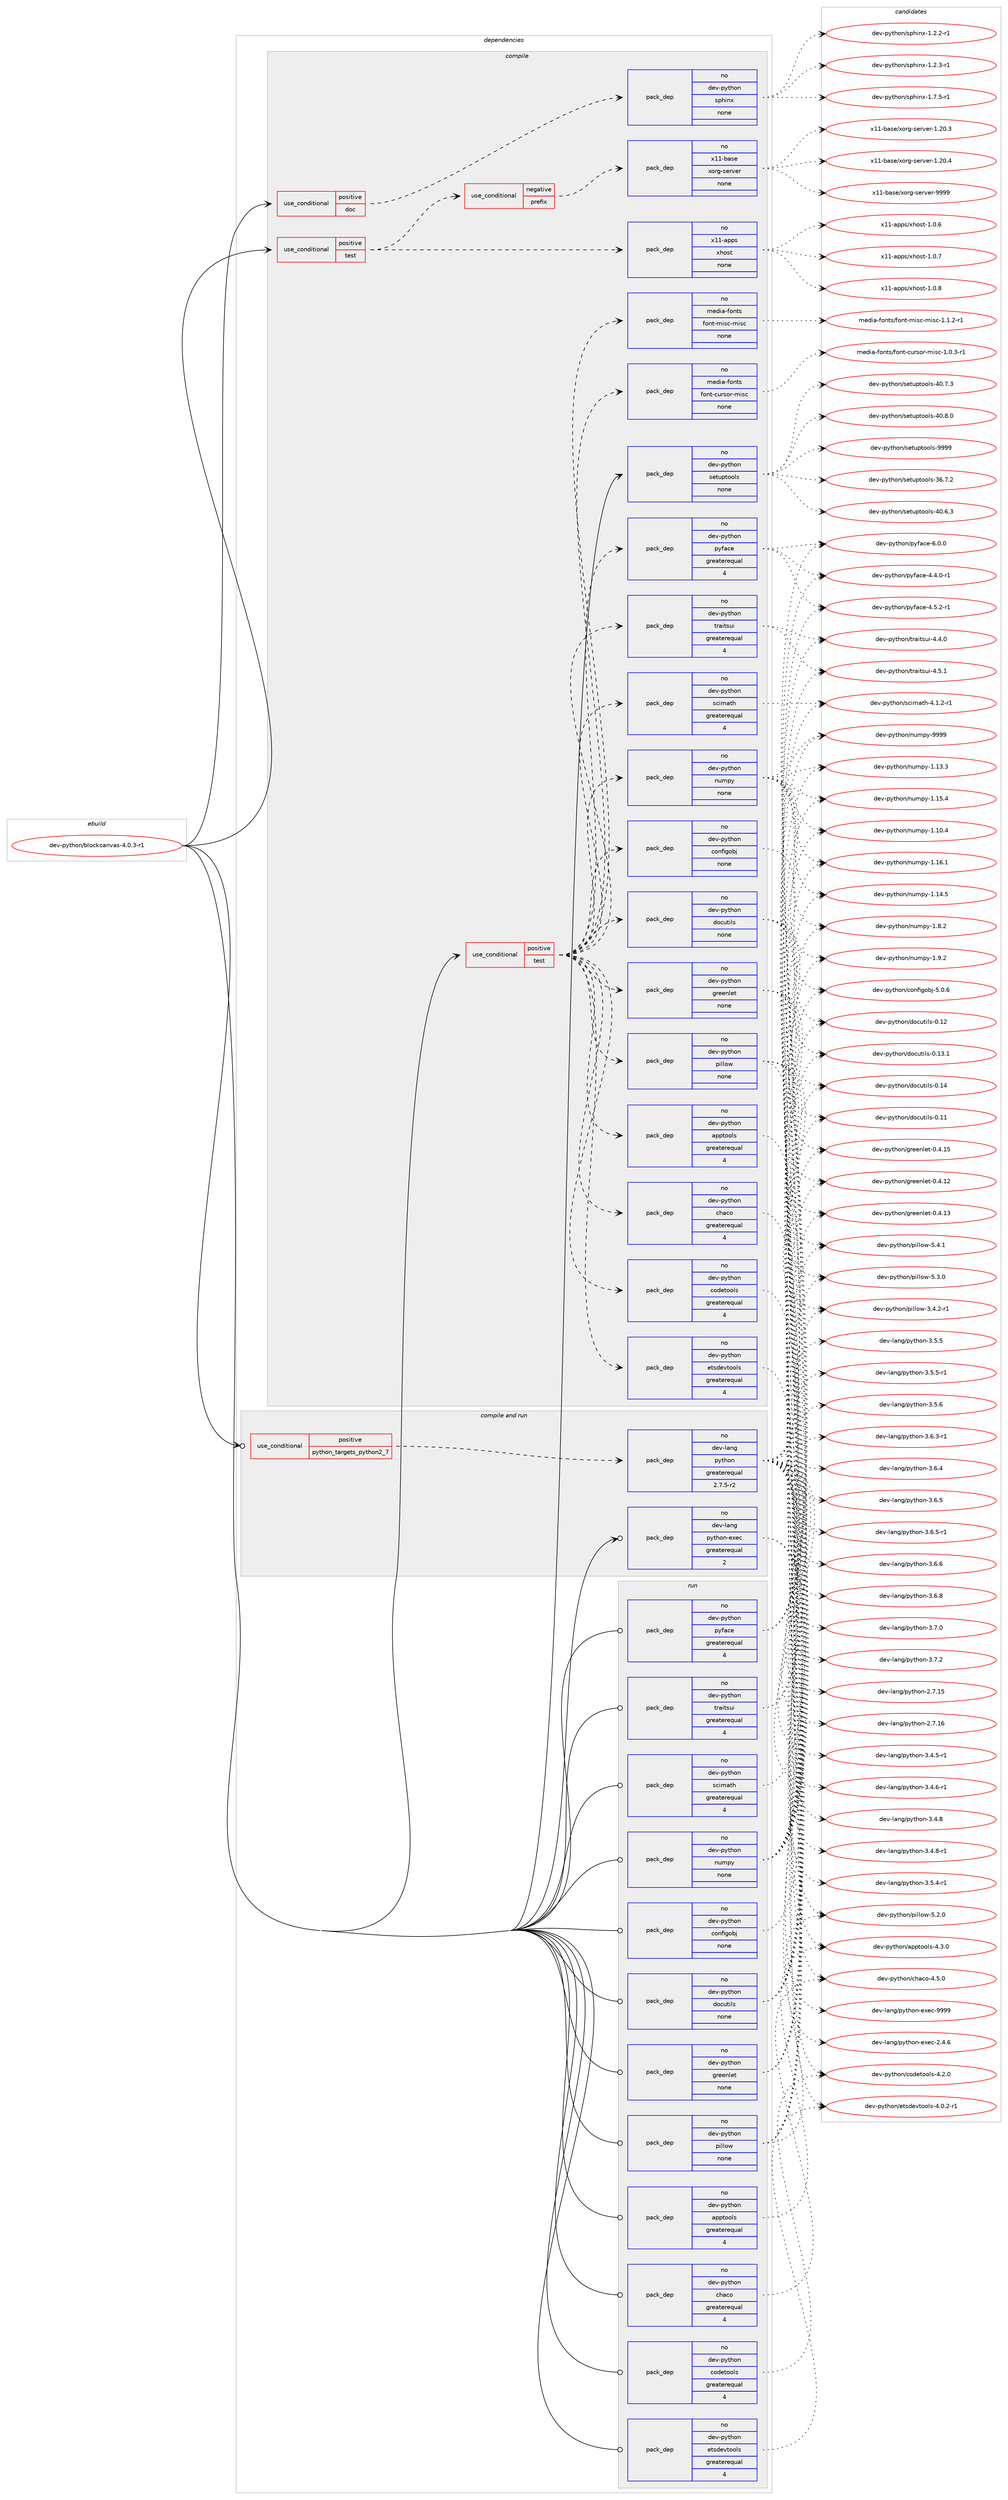 digraph prolog {

# *************
# Graph options
# *************

newrank=true;
concentrate=true;
compound=true;
graph [rankdir=LR,fontname=Helvetica,fontsize=10,ranksep=1.5];#, ranksep=2.5, nodesep=0.2];
edge  [arrowhead=vee];
node  [fontname=Helvetica,fontsize=10];

# **********
# The ebuild
# **********

subgraph cluster_leftcol {
color=gray;
rank=same;
label=<<i>ebuild</i>>;
id [label="dev-python/blockcanvas-4.0.3-r1", color=red, width=4, href="../dev-python/blockcanvas-4.0.3-r1.svg"];
}

# ****************
# The dependencies
# ****************

subgraph cluster_midcol {
color=gray;
label=<<i>dependencies</i>>;
subgraph cluster_compile {
fillcolor="#eeeeee";
style=filled;
label=<<i>compile</i>>;
subgraph cond371755 {
dependency1401398 [label=<<TABLE BORDER="0" CELLBORDER="1" CELLSPACING="0" CELLPADDING="4"><TR><TD ROWSPAN="3" CELLPADDING="10">use_conditional</TD></TR><TR><TD>positive</TD></TR><TR><TD>doc</TD></TR></TABLE>>, shape=none, color=red];
subgraph pack1006415 {
dependency1401399 [label=<<TABLE BORDER="0" CELLBORDER="1" CELLSPACING="0" CELLPADDING="4" WIDTH="220"><TR><TD ROWSPAN="6" CELLPADDING="30">pack_dep</TD></TR><TR><TD WIDTH="110">no</TD></TR><TR><TD>dev-python</TD></TR><TR><TD>sphinx</TD></TR><TR><TD>none</TD></TR><TR><TD></TD></TR></TABLE>>, shape=none, color=blue];
}
dependency1401398:e -> dependency1401399:w [weight=20,style="dashed",arrowhead="vee"];
}
id:e -> dependency1401398:w [weight=20,style="solid",arrowhead="vee"];
subgraph cond371756 {
dependency1401400 [label=<<TABLE BORDER="0" CELLBORDER="1" CELLSPACING="0" CELLPADDING="4"><TR><TD ROWSPAN="3" CELLPADDING="10">use_conditional</TD></TR><TR><TD>positive</TD></TR><TR><TD>test</TD></TR></TABLE>>, shape=none, color=red];
subgraph cond371757 {
dependency1401401 [label=<<TABLE BORDER="0" CELLBORDER="1" CELLSPACING="0" CELLPADDING="4"><TR><TD ROWSPAN="3" CELLPADDING="10">use_conditional</TD></TR><TR><TD>negative</TD></TR><TR><TD>prefix</TD></TR></TABLE>>, shape=none, color=red];
subgraph pack1006416 {
dependency1401402 [label=<<TABLE BORDER="0" CELLBORDER="1" CELLSPACING="0" CELLPADDING="4" WIDTH="220"><TR><TD ROWSPAN="6" CELLPADDING="30">pack_dep</TD></TR><TR><TD WIDTH="110">no</TD></TR><TR><TD>x11-base</TD></TR><TR><TD>xorg-server</TD></TR><TR><TD>none</TD></TR><TR><TD></TD></TR></TABLE>>, shape=none, color=blue];
}
dependency1401401:e -> dependency1401402:w [weight=20,style="dashed",arrowhead="vee"];
}
dependency1401400:e -> dependency1401401:w [weight=20,style="dashed",arrowhead="vee"];
subgraph pack1006417 {
dependency1401403 [label=<<TABLE BORDER="0" CELLBORDER="1" CELLSPACING="0" CELLPADDING="4" WIDTH="220"><TR><TD ROWSPAN="6" CELLPADDING="30">pack_dep</TD></TR><TR><TD WIDTH="110">no</TD></TR><TR><TD>x11-apps</TD></TR><TR><TD>xhost</TD></TR><TR><TD>none</TD></TR><TR><TD></TD></TR></TABLE>>, shape=none, color=blue];
}
dependency1401400:e -> dependency1401403:w [weight=20,style="dashed",arrowhead="vee"];
}
id:e -> dependency1401400:w [weight=20,style="solid",arrowhead="vee"];
subgraph cond371758 {
dependency1401404 [label=<<TABLE BORDER="0" CELLBORDER="1" CELLSPACING="0" CELLPADDING="4"><TR><TD ROWSPAN="3" CELLPADDING="10">use_conditional</TD></TR><TR><TD>positive</TD></TR><TR><TD>test</TD></TR></TABLE>>, shape=none, color=red];
subgraph pack1006418 {
dependency1401405 [label=<<TABLE BORDER="0" CELLBORDER="1" CELLSPACING="0" CELLPADDING="4" WIDTH="220"><TR><TD ROWSPAN="6" CELLPADDING="30">pack_dep</TD></TR><TR><TD WIDTH="110">no</TD></TR><TR><TD>dev-python</TD></TR><TR><TD>apptools</TD></TR><TR><TD>greaterequal</TD></TR><TR><TD>4</TD></TR></TABLE>>, shape=none, color=blue];
}
dependency1401404:e -> dependency1401405:w [weight=20,style="dashed",arrowhead="vee"];
subgraph pack1006419 {
dependency1401406 [label=<<TABLE BORDER="0" CELLBORDER="1" CELLSPACING="0" CELLPADDING="4" WIDTH="220"><TR><TD ROWSPAN="6" CELLPADDING="30">pack_dep</TD></TR><TR><TD WIDTH="110">no</TD></TR><TR><TD>dev-python</TD></TR><TR><TD>chaco</TD></TR><TR><TD>greaterequal</TD></TR><TR><TD>4</TD></TR></TABLE>>, shape=none, color=blue];
}
dependency1401404:e -> dependency1401406:w [weight=20,style="dashed",arrowhead="vee"];
subgraph pack1006420 {
dependency1401407 [label=<<TABLE BORDER="0" CELLBORDER="1" CELLSPACING="0" CELLPADDING="4" WIDTH="220"><TR><TD ROWSPAN="6" CELLPADDING="30">pack_dep</TD></TR><TR><TD WIDTH="110">no</TD></TR><TR><TD>dev-python</TD></TR><TR><TD>codetools</TD></TR><TR><TD>greaterequal</TD></TR><TR><TD>4</TD></TR></TABLE>>, shape=none, color=blue];
}
dependency1401404:e -> dependency1401407:w [weight=20,style="dashed",arrowhead="vee"];
subgraph pack1006421 {
dependency1401408 [label=<<TABLE BORDER="0" CELLBORDER="1" CELLSPACING="0" CELLPADDING="4" WIDTH="220"><TR><TD ROWSPAN="6" CELLPADDING="30">pack_dep</TD></TR><TR><TD WIDTH="110">no</TD></TR><TR><TD>dev-python</TD></TR><TR><TD>etsdevtools</TD></TR><TR><TD>greaterequal</TD></TR><TR><TD>4</TD></TR></TABLE>>, shape=none, color=blue];
}
dependency1401404:e -> dependency1401408:w [weight=20,style="dashed",arrowhead="vee"];
subgraph pack1006422 {
dependency1401409 [label=<<TABLE BORDER="0" CELLBORDER="1" CELLSPACING="0" CELLPADDING="4" WIDTH="220"><TR><TD ROWSPAN="6" CELLPADDING="30">pack_dep</TD></TR><TR><TD WIDTH="110">no</TD></TR><TR><TD>dev-python</TD></TR><TR><TD>pyface</TD></TR><TR><TD>greaterequal</TD></TR><TR><TD>4</TD></TR></TABLE>>, shape=none, color=blue];
}
dependency1401404:e -> dependency1401409:w [weight=20,style="dashed",arrowhead="vee"];
subgraph pack1006423 {
dependency1401410 [label=<<TABLE BORDER="0" CELLBORDER="1" CELLSPACING="0" CELLPADDING="4" WIDTH="220"><TR><TD ROWSPAN="6" CELLPADDING="30">pack_dep</TD></TR><TR><TD WIDTH="110">no</TD></TR><TR><TD>dev-python</TD></TR><TR><TD>scimath</TD></TR><TR><TD>greaterequal</TD></TR><TR><TD>4</TD></TR></TABLE>>, shape=none, color=blue];
}
dependency1401404:e -> dependency1401410:w [weight=20,style="dashed",arrowhead="vee"];
subgraph pack1006424 {
dependency1401411 [label=<<TABLE BORDER="0" CELLBORDER="1" CELLSPACING="0" CELLPADDING="4" WIDTH="220"><TR><TD ROWSPAN="6" CELLPADDING="30">pack_dep</TD></TR><TR><TD WIDTH="110">no</TD></TR><TR><TD>dev-python</TD></TR><TR><TD>traitsui</TD></TR><TR><TD>greaterequal</TD></TR><TR><TD>4</TD></TR></TABLE>>, shape=none, color=blue];
}
dependency1401404:e -> dependency1401411:w [weight=20,style="dashed",arrowhead="vee"];
subgraph pack1006425 {
dependency1401412 [label=<<TABLE BORDER="0" CELLBORDER="1" CELLSPACING="0" CELLPADDING="4" WIDTH="220"><TR><TD ROWSPAN="6" CELLPADDING="30">pack_dep</TD></TR><TR><TD WIDTH="110">no</TD></TR><TR><TD>dev-python</TD></TR><TR><TD>configobj</TD></TR><TR><TD>none</TD></TR><TR><TD></TD></TR></TABLE>>, shape=none, color=blue];
}
dependency1401404:e -> dependency1401412:w [weight=20,style="dashed",arrowhead="vee"];
subgraph pack1006426 {
dependency1401413 [label=<<TABLE BORDER="0" CELLBORDER="1" CELLSPACING="0" CELLPADDING="4" WIDTH="220"><TR><TD ROWSPAN="6" CELLPADDING="30">pack_dep</TD></TR><TR><TD WIDTH="110">no</TD></TR><TR><TD>dev-python</TD></TR><TR><TD>docutils</TD></TR><TR><TD>none</TD></TR><TR><TD></TD></TR></TABLE>>, shape=none, color=blue];
}
dependency1401404:e -> dependency1401413:w [weight=20,style="dashed",arrowhead="vee"];
subgraph pack1006427 {
dependency1401414 [label=<<TABLE BORDER="0" CELLBORDER="1" CELLSPACING="0" CELLPADDING="4" WIDTH="220"><TR><TD ROWSPAN="6" CELLPADDING="30">pack_dep</TD></TR><TR><TD WIDTH="110">no</TD></TR><TR><TD>dev-python</TD></TR><TR><TD>greenlet</TD></TR><TR><TD>none</TD></TR><TR><TD></TD></TR></TABLE>>, shape=none, color=blue];
}
dependency1401404:e -> dependency1401414:w [weight=20,style="dashed",arrowhead="vee"];
subgraph pack1006428 {
dependency1401415 [label=<<TABLE BORDER="0" CELLBORDER="1" CELLSPACING="0" CELLPADDING="4" WIDTH="220"><TR><TD ROWSPAN="6" CELLPADDING="30">pack_dep</TD></TR><TR><TD WIDTH="110">no</TD></TR><TR><TD>dev-python</TD></TR><TR><TD>pillow</TD></TR><TR><TD>none</TD></TR><TR><TD></TD></TR></TABLE>>, shape=none, color=blue];
}
dependency1401404:e -> dependency1401415:w [weight=20,style="dashed",arrowhead="vee"];
subgraph pack1006429 {
dependency1401416 [label=<<TABLE BORDER="0" CELLBORDER="1" CELLSPACING="0" CELLPADDING="4" WIDTH="220"><TR><TD ROWSPAN="6" CELLPADDING="30">pack_dep</TD></TR><TR><TD WIDTH="110">no</TD></TR><TR><TD>dev-python</TD></TR><TR><TD>numpy</TD></TR><TR><TD>none</TD></TR><TR><TD></TD></TR></TABLE>>, shape=none, color=blue];
}
dependency1401404:e -> dependency1401416:w [weight=20,style="dashed",arrowhead="vee"];
subgraph pack1006430 {
dependency1401417 [label=<<TABLE BORDER="0" CELLBORDER="1" CELLSPACING="0" CELLPADDING="4" WIDTH="220"><TR><TD ROWSPAN="6" CELLPADDING="30">pack_dep</TD></TR><TR><TD WIDTH="110">no</TD></TR><TR><TD>media-fonts</TD></TR><TR><TD>font-cursor-misc</TD></TR><TR><TD>none</TD></TR><TR><TD></TD></TR></TABLE>>, shape=none, color=blue];
}
dependency1401404:e -> dependency1401417:w [weight=20,style="dashed",arrowhead="vee"];
subgraph pack1006431 {
dependency1401418 [label=<<TABLE BORDER="0" CELLBORDER="1" CELLSPACING="0" CELLPADDING="4" WIDTH="220"><TR><TD ROWSPAN="6" CELLPADDING="30">pack_dep</TD></TR><TR><TD WIDTH="110">no</TD></TR><TR><TD>media-fonts</TD></TR><TR><TD>font-misc-misc</TD></TR><TR><TD>none</TD></TR><TR><TD></TD></TR></TABLE>>, shape=none, color=blue];
}
dependency1401404:e -> dependency1401418:w [weight=20,style="dashed",arrowhead="vee"];
}
id:e -> dependency1401404:w [weight=20,style="solid",arrowhead="vee"];
subgraph pack1006432 {
dependency1401419 [label=<<TABLE BORDER="0" CELLBORDER="1" CELLSPACING="0" CELLPADDING="4" WIDTH="220"><TR><TD ROWSPAN="6" CELLPADDING="30">pack_dep</TD></TR><TR><TD WIDTH="110">no</TD></TR><TR><TD>dev-python</TD></TR><TR><TD>setuptools</TD></TR><TR><TD>none</TD></TR><TR><TD></TD></TR></TABLE>>, shape=none, color=blue];
}
id:e -> dependency1401419:w [weight=20,style="solid",arrowhead="vee"];
}
subgraph cluster_compileandrun {
fillcolor="#eeeeee";
style=filled;
label=<<i>compile and run</i>>;
subgraph cond371759 {
dependency1401420 [label=<<TABLE BORDER="0" CELLBORDER="1" CELLSPACING="0" CELLPADDING="4"><TR><TD ROWSPAN="3" CELLPADDING="10">use_conditional</TD></TR><TR><TD>positive</TD></TR><TR><TD>python_targets_python2_7</TD></TR></TABLE>>, shape=none, color=red];
subgraph pack1006433 {
dependency1401421 [label=<<TABLE BORDER="0" CELLBORDER="1" CELLSPACING="0" CELLPADDING="4" WIDTH="220"><TR><TD ROWSPAN="6" CELLPADDING="30">pack_dep</TD></TR><TR><TD WIDTH="110">no</TD></TR><TR><TD>dev-lang</TD></TR><TR><TD>python</TD></TR><TR><TD>greaterequal</TD></TR><TR><TD>2.7.5-r2</TD></TR></TABLE>>, shape=none, color=blue];
}
dependency1401420:e -> dependency1401421:w [weight=20,style="dashed",arrowhead="vee"];
}
id:e -> dependency1401420:w [weight=20,style="solid",arrowhead="odotvee"];
subgraph pack1006434 {
dependency1401422 [label=<<TABLE BORDER="0" CELLBORDER="1" CELLSPACING="0" CELLPADDING="4" WIDTH="220"><TR><TD ROWSPAN="6" CELLPADDING="30">pack_dep</TD></TR><TR><TD WIDTH="110">no</TD></TR><TR><TD>dev-lang</TD></TR><TR><TD>python-exec</TD></TR><TR><TD>greaterequal</TD></TR><TR><TD>2</TD></TR></TABLE>>, shape=none, color=blue];
}
id:e -> dependency1401422:w [weight=20,style="solid",arrowhead="odotvee"];
}
subgraph cluster_run {
fillcolor="#eeeeee";
style=filled;
label=<<i>run</i>>;
subgraph pack1006435 {
dependency1401423 [label=<<TABLE BORDER="0" CELLBORDER="1" CELLSPACING="0" CELLPADDING="4" WIDTH="220"><TR><TD ROWSPAN="6" CELLPADDING="30">pack_dep</TD></TR><TR><TD WIDTH="110">no</TD></TR><TR><TD>dev-python</TD></TR><TR><TD>apptools</TD></TR><TR><TD>greaterequal</TD></TR><TR><TD>4</TD></TR></TABLE>>, shape=none, color=blue];
}
id:e -> dependency1401423:w [weight=20,style="solid",arrowhead="odot"];
subgraph pack1006436 {
dependency1401424 [label=<<TABLE BORDER="0" CELLBORDER="1" CELLSPACING="0" CELLPADDING="4" WIDTH="220"><TR><TD ROWSPAN="6" CELLPADDING="30">pack_dep</TD></TR><TR><TD WIDTH="110">no</TD></TR><TR><TD>dev-python</TD></TR><TR><TD>chaco</TD></TR><TR><TD>greaterequal</TD></TR><TR><TD>4</TD></TR></TABLE>>, shape=none, color=blue];
}
id:e -> dependency1401424:w [weight=20,style="solid",arrowhead="odot"];
subgraph pack1006437 {
dependency1401425 [label=<<TABLE BORDER="0" CELLBORDER="1" CELLSPACING="0" CELLPADDING="4" WIDTH="220"><TR><TD ROWSPAN="6" CELLPADDING="30">pack_dep</TD></TR><TR><TD WIDTH="110">no</TD></TR><TR><TD>dev-python</TD></TR><TR><TD>codetools</TD></TR><TR><TD>greaterequal</TD></TR><TR><TD>4</TD></TR></TABLE>>, shape=none, color=blue];
}
id:e -> dependency1401425:w [weight=20,style="solid",arrowhead="odot"];
subgraph pack1006438 {
dependency1401426 [label=<<TABLE BORDER="0" CELLBORDER="1" CELLSPACING="0" CELLPADDING="4" WIDTH="220"><TR><TD ROWSPAN="6" CELLPADDING="30">pack_dep</TD></TR><TR><TD WIDTH="110">no</TD></TR><TR><TD>dev-python</TD></TR><TR><TD>configobj</TD></TR><TR><TD>none</TD></TR><TR><TD></TD></TR></TABLE>>, shape=none, color=blue];
}
id:e -> dependency1401426:w [weight=20,style="solid",arrowhead="odot"];
subgraph pack1006439 {
dependency1401427 [label=<<TABLE BORDER="0" CELLBORDER="1" CELLSPACING="0" CELLPADDING="4" WIDTH="220"><TR><TD ROWSPAN="6" CELLPADDING="30">pack_dep</TD></TR><TR><TD WIDTH="110">no</TD></TR><TR><TD>dev-python</TD></TR><TR><TD>docutils</TD></TR><TR><TD>none</TD></TR><TR><TD></TD></TR></TABLE>>, shape=none, color=blue];
}
id:e -> dependency1401427:w [weight=20,style="solid",arrowhead="odot"];
subgraph pack1006440 {
dependency1401428 [label=<<TABLE BORDER="0" CELLBORDER="1" CELLSPACING="0" CELLPADDING="4" WIDTH="220"><TR><TD ROWSPAN="6" CELLPADDING="30">pack_dep</TD></TR><TR><TD WIDTH="110">no</TD></TR><TR><TD>dev-python</TD></TR><TR><TD>etsdevtools</TD></TR><TR><TD>greaterequal</TD></TR><TR><TD>4</TD></TR></TABLE>>, shape=none, color=blue];
}
id:e -> dependency1401428:w [weight=20,style="solid",arrowhead="odot"];
subgraph pack1006441 {
dependency1401429 [label=<<TABLE BORDER="0" CELLBORDER="1" CELLSPACING="0" CELLPADDING="4" WIDTH="220"><TR><TD ROWSPAN="6" CELLPADDING="30">pack_dep</TD></TR><TR><TD WIDTH="110">no</TD></TR><TR><TD>dev-python</TD></TR><TR><TD>greenlet</TD></TR><TR><TD>none</TD></TR><TR><TD></TD></TR></TABLE>>, shape=none, color=blue];
}
id:e -> dependency1401429:w [weight=20,style="solid",arrowhead="odot"];
subgraph pack1006442 {
dependency1401430 [label=<<TABLE BORDER="0" CELLBORDER="1" CELLSPACING="0" CELLPADDING="4" WIDTH="220"><TR><TD ROWSPAN="6" CELLPADDING="30">pack_dep</TD></TR><TR><TD WIDTH="110">no</TD></TR><TR><TD>dev-python</TD></TR><TR><TD>numpy</TD></TR><TR><TD>none</TD></TR><TR><TD></TD></TR></TABLE>>, shape=none, color=blue];
}
id:e -> dependency1401430:w [weight=20,style="solid",arrowhead="odot"];
subgraph pack1006443 {
dependency1401431 [label=<<TABLE BORDER="0" CELLBORDER="1" CELLSPACING="0" CELLPADDING="4" WIDTH="220"><TR><TD ROWSPAN="6" CELLPADDING="30">pack_dep</TD></TR><TR><TD WIDTH="110">no</TD></TR><TR><TD>dev-python</TD></TR><TR><TD>pillow</TD></TR><TR><TD>none</TD></TR><TR><TD></TD></TR></TABLE>>, shape=none, color=blue];
}
id:e -> dependency1401431:w [weight=20,style="solid",arrowhead="odot"];
subgraph pack1006444 {
dependency1401432 [label=<<TABLE BORDER="0" CELLBORDER="1" CELLSPACING="0" CELLPADDING="4" WIDTH="220"><TR><TD ROWSPAN="6" CELLPADDING="30">pack_dep</TD></TR><TR><TD WIDTH="110">no</TD></TR><TR><TD>dev-python</TD></TR><TR><TD>pyface</TD></TR><TR><TD>greaterequal</TD></TR><TR><TD>4</TD></TR></TABLE>>, shape=none, color=blue];
}
id:e -> dependency1401432:w [weight=20,style="solid",arrowhead="odot"];
subgraph pack1006445 {
dependency1401433 [label=<<TABLE BORDER="0" CELLBORDER="1" CELLSPACING="0" CELLPADDING="4" WIDTH="220"><TR><TD ROWSPAN="6" CELLPADDING="30">pack_dep</TD></TR><TR><TD WIDTH="110">no</TD></TR><TR><TD>dev-python</TD></TR><TR><TD>scimath</TD></TR><TR><TD>greaterequal</TD></TR><TR><TD>4</TD></TR></TABLE>>, shape=none, color=blue];
}
id:e -> dependency1401433:w [weight=20,style="solid",arrowhead="odot"];
subgraph pack1006446 {
dependency1401434 [label=<<TABLE BORDER="0" CELLBORDER="1" CELLSPACING="0" CELLPADDING="4" WIDTH="220"><TR><TD ROWSPAN="6" CELLPADDING="30">pack_dep</TD></TR><TR><TD WIDTH="110">no</TD></TR><TR><TD>dev-python</TD></TR><TR><TD>traitsui</TD></TR><TR><TD>greaterequal</TD></TR><TR><TD>4</TD></TR></TABLE>>, shape=none, color=blue];
}
id:e -> dependency1401434:w [weight=20,style="solid",arrowhead="odot"];
}
}

# **************
# The candidates
# **************

subgraph cluster_choices {
rank=same;
color=gray;
label=<<i>candidates</i>>;

subgraph choice1006415 {
color=black;
nodesep=1;
choice10010111845112121116104111110471151121041051101204549465046504511449 [label="dev-python/sphinx-1.2.2-r1", color=red, width=4,href="../dev-python/sphinx-1.2.2-r1.svg"];
choice10010111845112121116104111110471151121041051101204549465046514511449 [label="dev-python/sphinx-1.2.3-r1", color=red, width=4,href="../dev-python/sphinx-1.2.3-r1.svg"];
choice10010111845112121116104111110471151121041051101204549465546534511449 [label="dev-python/sphinx-1.7.5-r1", color=red, width=4,href="../dev-python/sphinx-1.7.5-r1.svg"];
dependency1401399:e -> choice10010111845112121116104111110471151121041051101204549465046504511449:w [style=dotted,weight="100"];
dependency1401399:e -> choice10010111845112121116104111110471151121041051101204549465046514511449:w [style=dotted,weight="100"];
dependency1401399:e -> choice10010111845112121116104111110471151121041051101204549465546534511449:w [style=dotted,weight="100"];
}
subgraph choice1006416 {
color=black;
nodesep=1;
choice1204949459897115101471201111141034511510111411810111445494650484651 [label="x11-base/xorg-server-1.20.3", color=red, width=4,href="../x11-base/xorg-server-1.20.3.svg"];
choice1204949459897115101471201111141034511510111411810111445494650484652 [label="x11-base/xorg-server-1.20.4", color=red, width=4,href="../x11-base/xorg-server-1.20.4.svg"];
choice120494945989711510147120111114103451151011141181011144557575757 [label="x11-base/xorg-server-9999", color=red, width=4,href="../x11-base/xorg-server-9999.svg"];
dependency1401402:e -> choice1204949459897115101471201111141034511510111411810111445494650484651:w [style=dotted,weight="100"];
dependency1401402:e -> choice1204949459897115101471201111141034511510111411810111445494650484652:w [style=dotted,weight="100"];
dependency1401402:e -> choice120494945989711510147120111114103451151011141181011144557575757:w [style=dotted,weight="100"];
}
subgraph choice1006417 {
color=black;
nodesep=1;
choice1204949459711211211547120104111115116454946484654 [label="x11-apps/xhost-1.0.6", color=red, width=4,href="../x11-apps/xhost-1.0.6.svg"];
choice1204949459711211211547120104111115116454946484655 [label="x11-apps/xhost-1.0.7", color=red, width=4,href="../x11-apps/xhost-1.0.7.svg"];
choice1204949459711211211547120104111115116454946484656 [label="x11-apps/xhost-1.0.8", color=red, width=4,href="../x11-apps/xhost-1.0.8.svg"];
dependency1401403:e -> choice1204949459711211211547120104111115116454946484654:w [style=dotted,weight="100"];
dependency1401403:e -> choice1204949459711211211547120104111115116454946484655:w [style=dotted,weight="100"];
dependency1401403:e -> choice1204949459711211211547120104111115116454946484656:w [style=dotted,weight="100"];
}
subgraph choice1006418 {
color=black;
nodesep=1;
choice100101118451121211161041111104797112112116111111108115455246514648 [label="dev-python/apptools-4.3.0", color=red, width=4,href="../dev-python/apptools-4.3.0.svg"];
dependency1401405:e -> choice100101118451121211161041111104797112112116111111108115455246514648:w [style=dotted,weight="100"];
}
subgraph choice1006419 {
color=black;
nodesep=1;
choice1001011184511212111610411111047991049799111455246534648 [label="dev-python/chaco-4.5.0", color=red, width=4,href="../dev-python/chaco-4.5.0.svg"];
dependency1401406:e -> choice1001011184511212111610411111047991049799111455246534648:w [style=dotted,weight="100"];
}
subgraph choice1006420 {
color=black;
nodesep=1;
choice100101118451121211161041111104799111100101116111111108115455246504648 [label="dev-python/codetools-4.2.0", color=red, width=4,href="../dev-python/codetools-4.2.0.svg"];
dependency1401407:e -> choice100101118451121211161041111104799111100101116111111108115455246504648:w [style=dotted,weight="100"];
}
subgraph choice1006421 {
color=black;
nodesep=1;
choice10010111845112121116104111110471011161151001011181161111111081154552464846504511449 [label="dev-python/etsdevtools-4.0.2-r1", color=red, width=4,href="../dev-python/etsdevtools-4.0.2-r1.svg"];
dependency1401408:e -> choice10010111845112121116104111110471011161151001011181161111111081154552464846504511449:w [style=dotted,weight="100"];
}
subgraph choice1006422 {
color=black;
nodesep=1;
choice100101118451121211161041111104711212110297991014552465246484511449 [label="dev-python/pyface-4.4.0-r1", color=red, width=4,href="../dev-python/pyface-4.4.0-r1.svg"];
choice100101118451121211161041111104711212110297991014552465346504511449 [label="dev-python/pyface-4.5.2-r1", color=red, width=4,href="../dev-python/pyface-4.5.2-r1.svg"];
choice10010111845112121116104111110471121211029799101455446484648 [label="dev-python/pyface-6.0.0", color=red, width=4,href="../dev-python/pyface-6.0.0.svg"];
dependency1401409:e -> choice100101118451121211161041111104711212110297991014552465246484511449:w [style=dotted,weight="100"];
dependency1401409:e -> choice100101118451121211161041111104711212110297991014552465346504511449:w [style=dotted,weight="100"];
dependency1401409:e -> choice10010111845112121116104111110471121211029799101455446484648:w [style=dotted,weight="100"];
}
subgraph choice1006423 {
color=black;
nodesep=1;
choice100101118451121211161041111104711599105109971161044552464946504511449 [label="dev-python/scimath-4.1.2-r1", color=red, width=4,href="../dev-python/scimath-4.1.2-r1.svg"];
dependency1401410:e -> choice100101118451121211161041111104711599105109971161044552464946504511449:w [style=dotted,weight="100"];
}
subgraph choice1006424 {
color=black;
nodesep=1;
choice100101118451121211161041111104711611497105116115117105455246524648 [label="dev-python/traitsui-4.4.0", color=red, width=4,href="../dev-python/traitsui-4.4.0.svg"];
choice100101118451121211161041111104711611497105116115117105455246534649 [label="dev-python/traitsui-4.5.1", color=red, width=4,href="../dev-python/traitsui-4.5.1.svg"];
dependency1401411:e -> choice100101118451121211161041111104711611497105116115117105455246524648:w [style=dotted,weight="100"];
dependency1401411:e -> choice100101118451121211161041111104711611497105116115117105455246534649:w [style=dotted,weight="100"];
}
subgraph choice1006425 {
color=black;
nodesep=1;
choice10010111845112121116104111110479911111010210510311198106455346484654 [label="dev-python/configobj-5.0.6", color=red, width=4,href="../dev-python/configobj-5.0.6.svg"];
dependency1401412:e -> choice10010111845112121116104111110479911111010210510311198106455346484654:w [style=dotted,weight="100"];
}
subgraph choice1006426 {
color=black;
nodesep=1;
choice1001011184511212111610411111047100111991171161051081154548464949 [label="dev-python/docutils-0.11", color=red, width=4,href="../dev-python/docutils-0.11.svg"];
choice1001011184511212111610411111047100111991171161051081154548464950 [label="dev-python/docutils-0.12", color=red, width=4,href="../dev-python/docutils-0.12.svg"];
choice10010111845112121116104111110471001119911711610510811545484649514649 [label="dev-python/docutils-0.13.1", color=red, width=4,href="../dev-python/docutils-0.13.1.svg"];
choice1001011184511212111610411111047100111991171161051081154548464952 [label="dev-python/docutils-0.14", color=red, width=4,href="../dev-python/docutils-0.14.svg"];
dependency1401413:e -> choice1001011184511212111610411111047100111991171161051081154548464949:w [style=dotted,weight="100"];
dependency1401413:e -> choice1001011184511212111610411111047100111991171161051081154548464950:w [style=dotted,weight="100"];
dependency1401413:e -> choice10010111845112121116104111110471001119911711610510811545484649514649:w [style=dotted,weight="100"];
dependency1401413:e -> choice1001011184511212111610411111047100111991171161051081154548464952:w [style=dotted,weight="100"];
}
subgraph choice1006427 {
color=black;
nodesep=1;
choice100101118451121211161041111104710311410110111010810111645484652464950 [label="dev-python/greenlet-0.4.12", color=red, width=4,href="../dev-python/greenlet-0.4.12.svg"];
choice100101118451121211161041111104710311410110111010810111645484652464951 [label="dev-python/greenlet-0.4.13", color=red, width=4,href="../dev-python/greenlet-0.4.13.svg"];
choice100101118451121211161041111104710311410110111010810111645484652464953 [label="dev-python/greenlet-0.4.15", color=red, width=4,href="../dev-python/greenlet-0.4.15.svg"];
dependency1401414:e -> choice100101118451121211161041111104710311410110111010810111645484652464950:w [style=dotted,weight="100"];
dependency1401414:e -> choice100101118451121211161041111104710311410110111010810111645484652464951:w [style=dotted,weight="100"];
dependency1401414:e -> choice100101118451121211161041111104710311410110111010810111645484652464953:w [style=dotted,weight="100"];
}
subgraph choice1006428 {
color=black;
nodesep=1;
choice10010111845112121116104111110471121051081081111194551465246504511449 [label="dev-python/pillow-3.4.2-r1", color=red, width=4,href="../dev-python/pillow-3.4.2-r1.svg"];
choice1001011184511212111610411111047112105108108111119455346504648 [label="dev-python/pillow-5.2.0", color=red, width=4,href="../dev-python/pillow-5.2.0.svg"];
choice1001011184511212111610411111047112105108108111119455346514648 [label="dev-python/pillow-5.3.0", color=red, width=4,href="../dev-python/pillow-5.3.0.svg"];
choice1001011184511212111610411111047112105108108111119455346524649 [label="dev-python/pillow-5.4.1", color=red, width=4,href="../dev-python/pillow-5.4.1.svg"];
dependency1401415:e -> choice10010111845112121116104111110471121051081081111194551465246504511449:w [style=dotted,weight="100"];
dependency1401415:e -> choice1001011184511212111610411111047112105108108111119455346504648:w [style=dotted,weight="100"];
dependency1401415:e -> choice1001011184511212111610411111047112105108108111119455346514648:w [style=dotted,weight="100"];
dependency1401415:e -> choice1001011184511212111610411111047112105108108111119455346524649:w [style=dotted,weight="100"];
}
subgraph choice1006429 {
color=black;
nodesep=1;
choice100101118451121211161041111104711011710911212145494649484652 [label="dev-python/numpy-1.10.4", color=red, width=4,href="../dev-python/numpy-1.10.4.svg"];
choice100101118451121211161041111104711011710911212145494649514651 [label="dev-python/numpy-1.13.3", color=red, width=4,href="../dev-python/numpy-1.13.3.svg"];
choice100101118451121211161041111104711011710911212145494649524653 [label="dev-python/numpy-1.14.5", color=red, width=4,href="../dev-python/numpy-1.14.5.svg"];
choice100101118451121211161041111104711011710911212145494649534652 [label="dev-python/numpy-1.15.4", color=red, width=4,href="../dev-python/numpy-1.15.4.svg"];
choice100101118451121211161041111104711011710911212145494649544649 [label="dev-python/numpy-1.16.1", color=red, width=4,href="../dev-python/numpy-1.16.1.svg"];
choice1001011184511212111610411111047110117109112121454946564650 [label="dev-python/numpy-1.8.2", color=red, width=4,href="../dev-python/numpy-1.8.2.svg"];
choice1001011184511212111610411111047110117109112121454946574650 [label="dev-python/numpy-1.9.2", color=red, width=4,href="../dev-python/numpy-1.9.2.svg"];
choice10010111845112121116104111110471101171091121214557575757 [label="dev-python/numpy-9999", color=red, width=4,href="../dev-python/numpy-9999.svg"];
dependency1401416:e -> choice100101118451121211161041111104711011710911212145494649484652:w [style=dotted,weight="100"];
dependency1401416:e -> choice100101118451121211161041111104711011710911212145494649514651:w [style=dotted,weight="100"];
dependency1401416:e -> choice100101118451121211161041111104711011710911212145494649524653:w [style=dotted,weight="100"];
dependency1401416:e -> choice100101118451121211161041111104711011710911212145494649534652:w [style=dotted,weight="100"];
dependency1401416:e -> choice100101118451121211161041111104711011710911212145494649544649:w [style=dotted,weight="100"];
dependency1401416:e -> choice1001011184511212111610411111047110117109112121454946564650:w [style=dotted,weight="100"];
dependency1401416:e -> choice1001011184511212111610411111047110117109112121454946574650:w [style=dotted,weight="100"];
dependency1401416:e -> choice10010111845112121116104111110471101171091121214557575757:w [style=dotted,weight="100"];
}
subgraph choice1006430 {
color=black;
nodesep=1;
choice109101100105974510211111011611547102111110116459911711411511111445109105115994549464846514511449 [label="media-fonts/font-cursor-misc-1.0.3-r1", color=red, width=4,href="../media-fonts/font-cursor-misc-1.0.3-r1.svg"];
dependency1401417:e -> choice109101100105974510211111011611547102111110116459911711411511111445109105115994549464846514511449:w [style=dotted,weight="100"];
}
subgraph choice1006431 {
color=black;
nodesep=1;
choice109101100105974510211111011611547102111110116451091051159945109105115994549464946504511449 [label="media-fonts/font-misc-misc-1.1.2-r1", color=red, width=4,href="../media-fonts/font-misc-misc-1.1.2-r1.svg"];
dependency1401418:e -> choice109101100105974510211111011611547102111110116451091051159945109105115994549464946504511449:w [style=dotted,weight="100"];
}
subgraph choice1006432 {
color=black;
nodesep=1;
choice100101118451121211161041111104711510111611711211611111110811545515446554650 [label="dev-python/setuptools-36.7.2", color=red, width=4,href="../dev-python/setuptools-36.7.2.svg"];
choice100101118451121211161041111104711510111611711211611111110811545524846544651 [label="dev-python/setuptools-40.6.3", color=red, width=4,href="../dev-python/setuptools-40.6.3.svg"];
choice100101118451121211161041111104711510111611711211611111110811545524846554651 [label="dev-python/setuptools-40.7.3", color=red, width=4,href="../dev-python/setuptools-40.7.3.svg"];
choice100101118451121211161041111104711510111611711211611111110811545524846564648 [label="dev-python/setuptools-40.8.0", color=red, width=4,href="../dev-python/setuptools-40.8.0.svg"];
choice10010111845112121116104111110471151011161171121161111111081154557575757 [label="dev-python/setuptools-9999", color=red, width=4,href="../dev-python/setuptools-9999.svg"];
dependency1401419:e -> choice100101118451121211161041111104711510111611711211611111110811545515446554650:w [style=dotted,weight="100"];
dependency1401419:e -> choice100101118451121211161041111104711510111611711211611111110811545524846544651:w [style=dotted,weight="100"];
dependency1401419:e -> choice100101118451121211161041111104711510111611711211611111110811545524846554651:w [style=dotted,weight="100"];
dependency1401419:e -> choice100101118451121211161041111104711510111611711211611111110811545524846564648:w [style=dotted,weight="100"];
dependency1401419:e -> choice10010111845112121116104111110471151011161171121161111111081154557575757:w [style=dotted,weight="100"];
}
subgraph choice1006433 {
color=black;
nodesep=1;
choice10010111845108971101034711212111610411111045504655464953 [label="dev-lang/python-2.7.15", color=red, width=4,href="../dev-lang/python-2.7.15.svg"];
choice10010111845108971101034711212111610411111045504655464954 [label="dev-lang/python-2.7.16", color=red, width=4,href="../dev-lang/python-2.7.16.svg"];
choice1001011184510897110103471121211161041111104551465246534511449 [label="dev-lang/python-3.4.5-r1", color=red, width=4,href="../dev-lang/python-3.4.5-r1.svg"];
choice1001011184510897110103471121211161041111104551465246544511449 [label="dev-lang/python-3.4.6-r1", color=red, width=4,href="../dev-lang/python-3.4.6-r1.svg"];
choice100101118451089711010347112121116104111110455146524656 [label="dev-lang/python-3.4.8", color=red, width=4,href="../dev-lang/python-3.4.8.svg"];
choice1001011184510897110103471121211161041111104551465246564511449 [label="dev-lang/python-3.4.8-r1", color=red, width=4,href="../dev-lang/python-3.4.8-r1.svg"];
choice1001011184510897110103471121211161041111104551465346524511449 [label="dev-lang/python-3.5.4-r1", color=red, width=4,href="../dev-lang/python-3.5.4-r1.svg"];
choice100101118451089711010347112121116104111110455146534653 [label="dev-lang/python-3.5.5", color=red, width=4,href="../dev-lang/python-3.5.5.svg"];
choice1001011184510897110103471121211161041111104551465346534511449 [label="dev-lang/python-3.5.5-r1", color=red, width=4,href="../dev-lang/python-3.5.5-r1.svg"];
choice100101118451089711010347112121116104111110455146534654 [label="dev-lang/python-3.5.6", color=red, width=4,href="../dev-lang/python-3.5.6.svg"];
choice1001011184510897110103471121211161041111104551465446514511449 [label="dev-lang/python-3.6.3-r1", color=red, width=4,href="../dev-lang/python-3.6.3-r1.svg"];
choice100101118451089711010347112121116104111110455146544652 [label="dev-lang/python-3.6.4", color=red, width=4,href="../dev-lang/python-3.6.4.svg"];
choice100101118451089711010347112121116104111110455146544653 [label="dev-lang/python-3.6.5", color=red, width=4,href="../dev-lang/python-3.6.5.svg"];
choice1001011184510897110103471121211161041111104551465446534511449 [label="dev-lang/python-3.6.5-r1", color=red, width=4,href="../dev-lang/python-3.6.5-r1.svg"];
choice100101118451089711010347112121116104111110455146544654 [label="dev-lang/python-3.6.6", color=red, width=4,href="../dev-lang/python-3.6.6.svg"];
choice100101118451089711010347112121116104111110455146544656 [label="dev-lang/python-3.6.8", color=red, width=4,href="../dev-lang/python-3.6.8.svg"];
choice100101118451089711010347112121116104111110455146554648 [label="dev-lang/python-3.7.0", color=red, width=4,href="../dev-lang/python-3.7.0.svg"];
choice100101118451089711010347112121116104111110455146554650 [label="dev-lang/python-3.7.2", color=red, width=4,href="../dev-lang/python-3.7.2.svg"];
dependency1401421:e -> choice10010111845108971101034711212111610411111045504655464953:w [style=dotted,weight="100"];
dependency1401421:e -> choice10010111845108971101034711212111610411111045504655464954:w [style=dotted,weight="100"];
dependency1401421:e -> choice1001011184510897110103471121211161041111104551465246534511449:w [style=dotted,weight="100"];
dependency1401421:e -> choice1001011184510897110103471121211161041111104551465246544511449:w [style=dotted,weight="100"];
dependency1401421:e -> choice100101118451089711010347112121116104111110455146524656:w [style=dotted,weight="100"];
dependency1401421:e -> choice1001011184510897110103471121211161041111104551465246564511449:w [style=dotted,weight="100"];
dependency1401421:e -> choice1001011184510897110103471121211161041111104551465346524511449:w [style=dotted,weight="100"];
dependency1401421:e -> choice100101118451089711010347112121116104111110455146534653:w [style=dotted,weight="100"];
dependency1401421:e -> choice1001011184510897110103471121211161041111104551465346534511449:w [style=dotted,weight="100"];
dependency1401421:e -> choice100101118451089711010347112121116104111110455146534654:w [style=dotted,weight="100"];
dependency1401421:e -> choice1001011184510897110103471121211161041111104551465446514511449:w [style=dotted,weight="100"];
dependency1401421:e -> choice100101118451089711010347112121116104111110455146544652:w [style=dotted,weight="100"];
dependency1401421:e -> choice100101118451089711010347112121116104111110455146544653:w [style=dotted,weight="100"];
dependency1401421:e -> choice1001011184510897110103471121211161041111104551465446534511449:w [style=dotted,weight="100"];
dependency1401421:e -> choice100101118451089711010347112121116104111110455146544654:w [style=dotted,weight="100"];
dependency1401421:e -> choice100101118451089711010347112121116104111110455146544656:w [style=dotted,weight="100"];
dependency1401421:e -> choice100101118451089711010347112121116104111110455146554648:w [style=dotted,weight="100"];
dependency1401421:e -> choice100101118451089711010347112121116104111110455146554650:w [style=dotted,weight="100"];
}
subgraph choice1006434 {
color=black;
nodesep=1;
choice1001011184510897110103471121211161041111104510112010199455046524654 [label="dev-lang/python-exec-2.4.6", color=red, width=4,href="../dev-lang/python-exec-2.4.6.svg"];
choice10010111845108971101034711212111610411111045101120101994557575757 [label="dev-lang/python-exec-9999", color=red, width=4,href="../dev-lang/python-exec-9999.svg"];
dependency1401422:e -> choice1001011184510897110103471121211161041111104510112010199455046524654:w [style=dotted,weight="100"];
dependency1401422:e -> choice10010111845108971101034711212111610411111045101120101994557575757:w [style=dotted,weight="100"];
}
subgraph choice1006435 {
color=black;
nodesep=1;
choice100101118451121211161041111104797112112116111111108115455246514648 [label="dev-python/apptools-4.3.0", color=red, width=4,href="../dev-python/apptools-4.3.0.svg"];
dependency1401423:e -> choice100101118451121211161041111104797112112116111111108115455246514648:w [style=dotted,weight="100"];
}
subgraph choice1006436 {
color=black;
nodesep=1;
choice1001011184511212111610411111047991049799111455246534648 [label="dev-python/chaco-4.5.0", color=red, width=4,href="../dev-python/chaco-4.5.0.svg"];
dependency1401424:e -> choice1001011184511212111610411111047991049799111455246534648:w [style=dotted,weight="100"];
}
subgraph choice1006437 {
color=black;
nodesep=1;
choice100101118451121211161041111104799111100101116111111108115455246504648 [label="dev-python/codetools-4.2.0", color=red, width=4,href="../dev-python/codetools-4.2.0.svg"];
dependency1401425:e -> choice100101118451121211161041111104799111100101116111111108115455246504648:w [style=dotted,weight="100"];
}
subgraph choice1006438 {
color=black;
nodesep=1;
choice10010111845112121116104111110479911111010210510311198106455346484654 [label="dev-python/configobj-5.0.6", color=red, width=4,href="../dev-python/configobj-5.0.6.svg"];
dependency1401426:e -> choice10010111845112121116104111110479911111010210510311198106455346484654:w [style=dotted,weight="100"];
}
subgraph choice1006439 {
color=black;
nodesep=1;
choice1001011184511212111610411111047100111991171161051081154548464949 [label="dev-python/docutils-0.11", color=red, width=4,href="../dev-python/docutils-0.11.svg"];
choice1001011184511212111610411111047100111991171161051081154548464950 [label="dev-python/docutils-0.12", color=red, width=4,href="../dev-python/docutils-0.12.svg"];
choice10010111845112121116104111110471001119911711610510811545484649514649 [label="dev-python/docutils-0.13.1", color=red, width=4,href="../dev-python/docutils-0.13.1.svg"];
choice1001011184511212111610411111047100111991171161051081154548464952 [label="dev-python/docutils-0.14", color=red, width=4,href="../dev-python/docutils-0.14.svg"];
dependency1401427:e -> choice1001011184511212111610411111047100111991171161051081154548464949:w [style=dotted,weight="100"];
dependency1401427:e -> choice1001011184511212111610411111047100111991171161051081154548464950:w [style=dotted,weight="100"];
dependency1401427:e -> choice10010111845112121116104111110471001119911711610510811545484649514649:w [style=dotted,weight="100"];
dependency1401427:e -> choice1001011184511212111610411111047100111991171161051081154548464952:w [style=dotted,weight="100"];
}
subgraph choice1006440 {
color=black;
nodesep=1;
choice10010111845112121116104111110471011161151001011181161111111081154552464846504511449 [label="dev-python/etsdevtools-4.0.2-r1", color=red, width=4,href="../dev-python/etsdevtools-4.0.2-r1.svg"];
dependency1401428:e -> choice10010111845112121116104111110471011161151001011181161111111081154552464846504511449:w [style=dotted,weight="100"];
}
subgraph choice1006441 {
color=black;
nodesep=1;
choice100101118451121211161041111104710311410110111010810111645484652464950 [label="dev-python/greenlet-0.4.12", color=red, width=4,href="../dev-python/greenlet-0.4.12.svg"];
choice100101118451121211161041111104710311410110111010810111645484652464951 [label="dev-python/greenlet-0.4.13", color=red, width=4,href="../dev-python/greenlet-0.4.13.svg"];
choice100101118451121211161041111104710311410110111010810111645484652464953 [label="dev-python/greenlet-0.4.15", color=red, width=4,href="../dev-python/greenlet-0.4.15.svg"];
dependency1401429:e -> choice100101118451121211161041111104710311410110111010810111645484652464950:w [style=dotted,weight="100"];
dependency1401429:e -> choice100101118451121211161041111104710311410110111010810111645484652464951:w [style=dotted,weight="100"];
dependency1401429:e -> choice100101118451121211161041111104710311410110111010810111645484652464953:w [style=dotted,weight="100"];
}
subgraph choice1006442 {
color=black;
nodesep=1;
choice100101118451121211161041111104711011710911212145494649484652 [label="dev-python/numpy-1.10.4", color=red, width=4,href="../dev-python/numpy-1.10.4.svg"];
choice100101118451121211161041111104711011710911212145494649514651 [label="dev-python/numpy-1.13.3", color=red, width=4,href="../dev-python/numpy-1.13.3.svg"];
choice100101118451121211161041111104711011710911212145494649524653 [label="dev-python/numpy-1.14.5", color=red, width=4,href="../dev-python/numpy-1.14.5.svg"];
choice100101118451121211161041111104711011710911212145494649534652 [label="dev-python/numpy-1.15.4", color=red, width=4,href="../dev-python/numpy-1.15.4.svg"];
choice100101118451121211161041111104711011710911212145494649544649 [label="dev-python/numpy-1.16.1", color=red, width=4,href="../dev-python/numpy-1.16.1.svg"];
choice1001011184511212111610411111047110117109112121454946564650 [label="dev-python/numpy-1.8.2", color=red, width=4,href="../dev-python/numpy-1.8.2.svg"];
choice1001011184511212111610411111047110117109112121454946574650 [label="dev-python/numpy-1.9.2", color=red, width=4,href="../dev-python/numpy-1.9.2.svg"];
choice10010111845112121116104111110471101171091121214557575757 [label="dev-python/numpy-9999", color=red, width=4,href="../dev-python/numpy-9999.svg"];
dependency1401430:e -> choice100101118451121211161041111104711011710911212145494649484652:w [style=dotted,weight="100"];
dependency1401430:e -> choice100101118451121211161041111104711011710911212145494649514651:w [style=dotted,weight="100"];
dependency1401430:e -> choice100101118451121211161041111104711011710911212145494649524653:w [style=dotted,weight="100"];
dependency1401430:e -> choice100101118451121211161041111104711011710911212145494649534652:w [style=dotted,weight="100"];
dependency1401430:e -> choice100101118451121211161041111104711011710911212145494649544649:w [style=dotted,weight="100"];
dependency1401430:e -> choice1001011184511212111610411111047110117109112121454946564650:w [style=dotted,weight="100"];
dependency1401430:e -> choice1001011184511212111610411111047110117109112121454946574650:w [style=dotted,weight="100"];
dependency1401430:e -> choice10010111845112121116104111110471101171091121214557575757:w [style=dotted,weight="100"];
}
subgraph choice1006443 {
color=black;
nodesep=1;
choice10010111845112121116104111110471121051081081111194551465246504511449 [label="dev-python/pillow-3.4.2-r1", color=red, width=4,href="../dev-python/pillow-3.4.2-r1.svg"];
choice1001011184511212111610411111047112105108108111119455346504648 [label="dev-python/pillow-5.2.0", color=red, width=4,href="../dev-python/pillow-5.2.0.svg"];
choice1001011184511212111610411111047112105108108111119455346514648 [label="dev-python/pillow-5.3.0", color=red, width=4,href="../dev-python/pillow-5.3.0.svg"];
choice1001011184511212111610411111047112105108108111119455346524649 [label="dev-python/pillow-5.4.1", color=red, width=4,href="../dev-python/pillow-5.4.1.svg"];
dependency1401431:e -> choice10010111845112121116104111110471121051081081111194551465246504511449:w [style=dotted,weight="100"];
dependency1401431:e -> choice1001011184511212111610411111047112105108108111119455346504648:w [style=dotted,weight="100"];
dependency1401431:e -> choice1001011184511212111610411111047112105108108111119455346514648:w [style=dotted,weight="100"];
dependency1401431:e -> choice1001011184511212111610411111047112105108108111119455346524649:w [style=dotted,weight="100"];
}
subgraph choice1006444 {
color=black;
nodesep=1;
choice100101118451121211161041111104711212110297991014552465246484511449 [label="dev-python/pyface-4.4.0-r1", color=red, width=4,href="../dev-python/pyface-4.4.0-r1.svg"];
choice100101118451121211161041111104711212110297991014552465346504511449 [label="dev-python/pyface-4.5.2-r1", color=red, width=4,href="../dev-python/pyface-4.5.2-r1.svg"];
choice10010111845112121116104111110471121211029799101455446484648 [label="dev-python/pyface-6.0.0", color=red, width=4,href="../dev-python/pyface-6.0.0.svg"];
dependency1401432:e -> choice100101118451121211161041111104711212110297991014552465246484511449:w [style=dotted,weight="100"];
dependency1401432:e -> choice100101118451121211161041111104711212110297991014552465346504511449:w [style=dotted,weight="100"];
dependency1401432:e -> choice10010111845112121116104111110471121211029799101455446484648:w [style=dotted,weight="100"];
}
subgraph choice1006445 {
color=black;
nodesep=1;
choice100101118451121211161041111104711599105109971161044552464946504511449 [label="dev-python/scimath-4.1.2-r1", color=red, width=4,href="../dev-python/scimath-4.1.2-r1.svg"];
dependency1401433:e -> choice100101118451121211161041111104711599105109971161044552464946504511449:w [style=dotted,weight="100"];
}
subgraph choice1006446 {
color=black;
nodesep=1;
choice100101118451121211161041111104711611497105116115117105455246524648 [label="dev-python/traitsui-4.4.0", color=red, width=4,href="../dev-python/traitsui-4.4.0.svg"];
choice100101118451121211161041111104711611497105116115117105455246534649 [label="dev-python/traitsui-4.5.1", color=red, width=4,href="../dev-python/traitsui-4.5.1.svg"];
dependency1401434:e -> choice100101118451121211161041111104711611497105116115117105455246524648:w [style=dotted,weight="100"];
dependency1401434:e -> choice100101118451121211161041111104711611497105116115117105455246534649:w [style=dotted,weight="100"];
}
}

}
